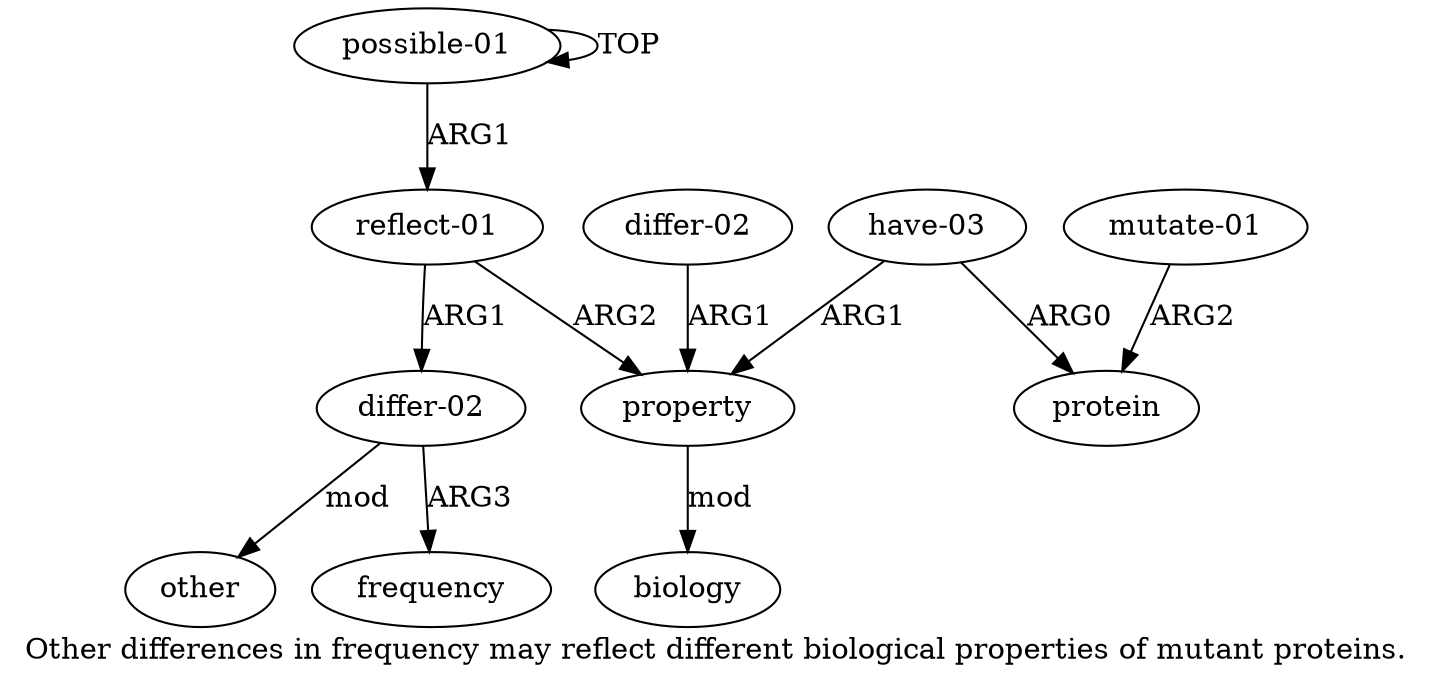 digraph  {
	graph [label="Other differences in frequency may reflect different biological properties of mutant proteins."];
	node [label="\N"];
	a10	 [color=black,
		gold_ind=10,
		gold_label=biology,
		label=biology,
		test_ind=10,
		test_label=biology];
	a1	 [color=black,
		gold_ind=1,
		gold_label="reflect-01",
		label="reflect-01",
		test_ind=1,
		test_label="reflect-01"];
	a2	 [color=black,
		gold_ind=2,
		gold_label="differ-02",
		label="differ-02",
		test_ind=2,
		test_label="differ-02"];
	a1 -> a2 [key=0,
	color=black,
	gold_label=ARG1,
	label=ARG1,
	test_label=ARG1];
a5 [color=black,
	gold_ind=5,
	gold_label=property,
	label=property,
	test_ind=5,
	test_label=property];
a1 -> a5 [key=0,
color=black,
gold_label=ARG2,
label=ARG2,
test_label=ARG2];
a0 [color=black,
gold_ind=0,
gold_label="possible-01",
label="possible-01",
test_ind=0,
test_label="possible-01"];
a0 -> a1 [key=0,
color=black,
gold_label=ARG1,
label=ARG1,
test_label=ARG1];
a0 -> a0 [key=0,
color=black,
gold_label=TOP,
label=TOP,
test_label=TOP];
a3 [color=black,
gold_ind=3,
gold_label=frequency,
label=frequency,
test_ind=3,
test_label=frequency];
a2 -> a3 [key=0,
color=black,
gold_label=ARG3,
label=ARG3,
test_label=ARG3];
a4 [color=black,
gold_ind=4,
gold_label=other,
label=other,
test_ind=4,
test_label=other];
a2 -> a4 [key=0,
color=black,
gold_label=mod,
label=mod,
test_label=mod];
a5 -> a10 [key=0,
color=black,
gold_label=mod,
label=mod,
test_label=mod];
a7 [color=black,
gold_ind=7,
gold_label=protein,
label=protein,
test_ind=7,
test_label=protein];
a6 [color=black,
gold_ind=6,
gold_label="have-03",
label="have-03",
test_ind=6,
test_label="have-03"];
a6 -> a5 [key=0,
color=black,
gold_label=ARG1,
label=ARG1,
test_label=ARG1];
a6 -> a7 [key=0,
color=black,
gold_label=ARG0,
label=ARG0,
test_label=ARG0];
a9 [color=black,
gold_ind=9,
gold_label="differ-02",
label="differ-02",
test_ind=9,
test_label="differ-02"];
a9 -> a5 [key=0,
color=black,
gold_label=ARG1,
label=ARG1,
test_label=ARG1];
a8 [color=black,
gold_ind=8,
gold_label="mutate-01",
label="mutate-01",
test_ind=8,
test_label="mutate-01"];
a8 -> a7 [key=0,
color=black,
gold_label=ARG2,
label=ARG2,
test_label=ARG2];
}

